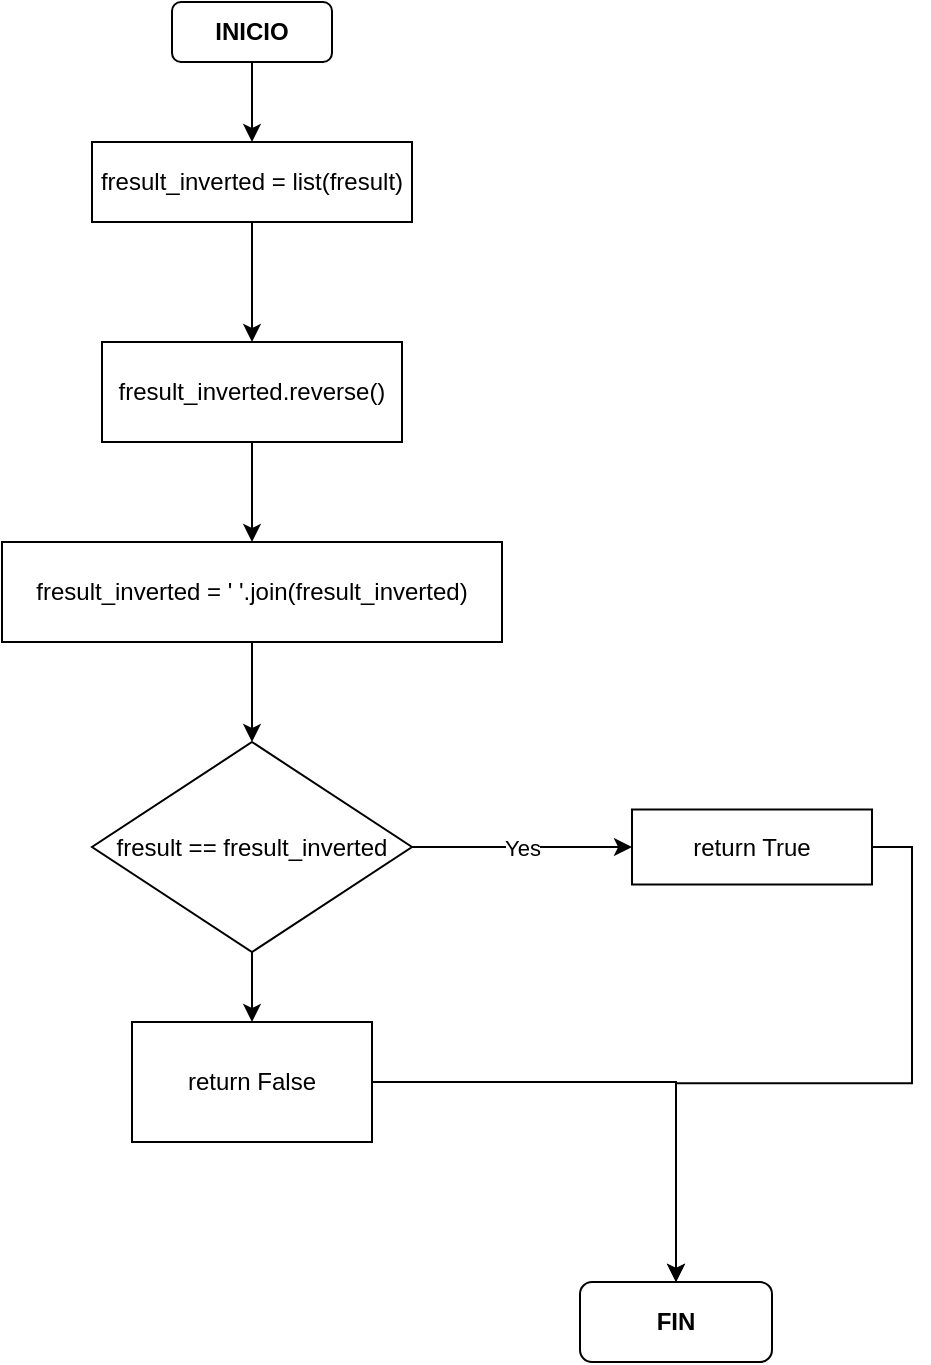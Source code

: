 <mxfile version="13.9.9" type="device"><diagram id="uj6ESZ8cu7WAygKKTVhM" name="Página-1"><mxGraphModel dx="1024" dy="592" grid="1" gridSize="10" guides="1" tooltips="1" connect="1" arrows="1" fold="1" page="1" pageScale="1" pageWidth="827" pageHeight="1169" math="0" shadow="0"><root><mxCell id="0"/><mxCell id="1" parent="0"/><mxCell id="5_TjvJtI6-GAMTC60H16-6" value="" style="edgeStyle=orthogonalEdgeStyle;rounded=0;orthogonalLoop=1;jettySize=auto;html=1;" edge="1" parent="1" source="5_TjvJtI6-GAMTC60H16-2" target="5_TjvJtI6-GAMTC60H16-3"><mxGeometry relative="1" as="geometry"/></mxCell><mxCell id="5_TjvJtI6-GAMTC60H16-2" value="&lt;b&gt;INICIO&lt;/b&gt;" style="rounded=1;whiteSpace=wrap;html=1;" vertex="1" parent="1"><mxGeometry x="150" y="40" width="80" height="30" as="geometry"/></mxCell><mxCell id="5_TjvJtI6-GAMTC60H16-5" value="" style="edgeStyle=orthogonalEdgeStyle;rounded=0;orthogonalLoop=1;jettySize=auto;html=1;" edge="1" parent="1" source="5_TjvJtI6-GAMTC60H16-3" target="5_TjvJtI6-GAMTC60H16-4"><mxGeometry relative="1" as="geometry"/></mxCell><mxCell id="5_TjvJtI6-GAMTC60H16-3" value="fresult_inverted = list(fresult)" style="rounded=0;whiteSpace=wrap;html=1;" vertex="1" parent="1"><mxGeometry x="110" y="110" width="160" height="40" as="geometry"/></mxCell><mxCell id="5_TjvJtI6-GAMTC60H16-8" value="" style="edgeStyle=orthogonalEdgeStyle;rounded=0;orthogonalLoop=1;jettySize=auto;html=1;" edge="1" parent="1" source="5_TjvJtI6-GAMTC60H16-4" target="5_TjvJtI6-GAMTC60H16-7"><mxGeometry relative="1" as="geometry"/></mxCell><mxCell id="5_TjvJtI6-GAMTC60H16-4" value="fresult_inverted.reverse()" style="whiteSpace=wrap;html=1;rounded=0;" vertex="1" parent="1"><mxGeometry x="115" y="210" width="150" height="50" as="geometry"/></mxCell><mxCell id="5_TjvJtI6-GAMTC60H16-10" value="" style="edgeStyle=orthogonalEdgeStyle;rounded=0;orthogonalLoop=1;jettySize=auto;html=1;" edge="1" parent="1" source="5_TjvJtI6-GAMTC60H16-7" target="5_TjvJtI6-GAMTC60H16-9"><mxGeometry relative="1" as="geometry"/></mxCell><mxCell id="5_TjvJtI6-GAMTC60H16-7" value="fresult_inverted = ' '.join(fresult_inverted)" style="whiteSpace=wrap;html=1;rounded=0;" vertex="1" parent="1"><mxGeometry x="65" y="310" width="250" height="50" as="geometry"/></mxCell><mxCell id="5_TjvJtI6-GAMTC60H16-12" value="Yes" style="edgeStyle=orthogonalEdgeStyle;rounded=0;orthogonalLoop=1;jettySize=auto;html=1;" edge="1" parent="1" source="5_TjvJtI6-GAMTC60H16-9" target="5_TjvJtI6-GAMTC60H16-11"><mxGeometry relative="1" as="geometry"/></mxCell><mxCell id="5_TjvJtI6-GAMTC60H16-14" value="" style="edgeStyle=orthogonalEdgeStyle;rounded=0;orthogonalLoop=1;jettySize=auto;html=1;" edge="1" parent="1" source="5_TjvJtI6-GAMTC60H16-9" target="5_TjvJtI6-GAMTC60H16-13"><mxGeometry relative="1" as="geometry"/></mxCell><mxCell id="5_TjvJtI6-GAMTC60H16-9" value="fresult == fresult_inverted" style="rhombus;whiteSpace=wrap;html=1;rounded=0;" vertex="1" parent="1"><mxGeometry x="110" y="410" width="160" height="105" as="geometry"/></mxCell><mxCell id="5_TjvJtI6-GAMTC60H16-17" style="edgeStyle=orthogonalEdgeStyle;rounded=0;orthogonalLoop=1;jettySize=auto;html=1;exitX=1;exitY=0.5;exitDx=0;exitDy=0;entryX=0.5;entryY=0;entryDx=0;entryDy=0;" edge="1" parent="1" source="5_TjvJtI6-GAMTC60H16-11" target="5_TjvJtI6-GAMTC60H16-15"><mxGeometry relative="1" as="geometry"/></mxCell><mxCell id="5_TjvJtI6-GAMTC60H16-11" value="return True" style="whiteSpace=wrap;html=1;rounded=0;" vertex="1" parent="1"><mxGeometry x="380" y="443.75" width="120" height="37.5" as="geometry"/></mxCell><mxCell id="5_TjvJtI6-GAMTC60H16-16" value="" style="edgeStyle=orthogonalEdgeStyle;rounded=0;orthogonalLoop=1;jettySize=auto;html=1;" edge="1" parent="1" source="5_TjvJtI6-GAMTC60H16-13" target="5_TjvJtI6-GAMTC60H16-15"><mxGeometry relative="1" as="geometry"/></mxCell><mxCell id="5_TjvJtI6-GAMTC60H16-13" value="return False" style="whiteSpace=wrap;html=1;rounded=0;" vertex="1" parent="1"><mxGeometry x="130" y="550" width="120" height="60" as="geometry"/></mxCell><mxCell id="5_TjvJtI6-GAMTC60H16-15" value="&lt;b&gt;FIN&lt;/b&gt;" style="rounded=1;whiteSpace=wrap;html=1;" vertex="1" parent="1"><mxGeometry x="354" y="680" width="96" height="40" as="geometry"/></mxCell></root></mxGraphModel></diagram></mxfile>
